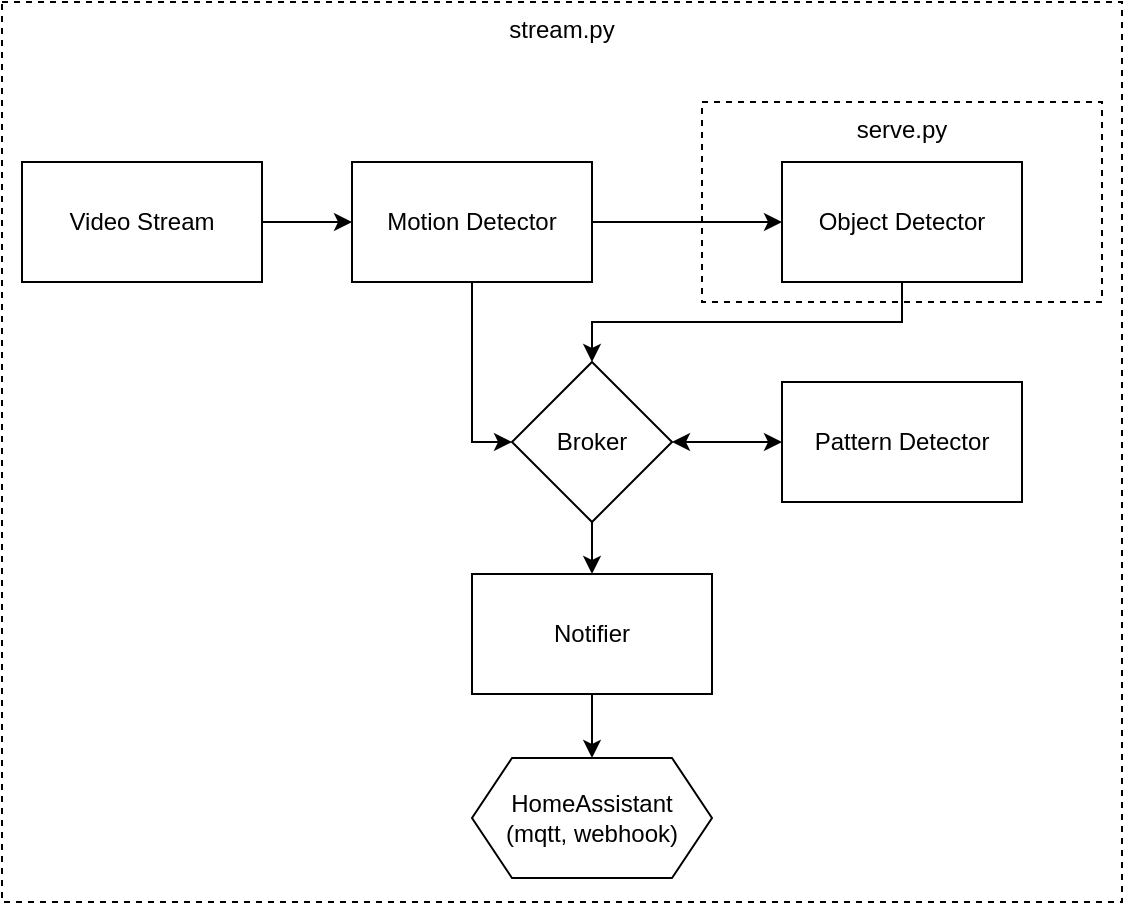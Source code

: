 <mxfile version="14.1.1" type="onedrive"><diagram id="JePjNC3rmKZSfvzic1CO" name="Page-1"><mxGraphModel dx="1426" dy="803" grid="1" gridSize="10" guides="1" tooltips="1" connect="1" arrows="1" fold="1" page="1" pageScale="1" pageWidth="850" pageHeight="1100" math="0" shadow="0"><root><mxCell id="0"/><mxCell id="1" parent="0"/><mxCell id="z0L5M0dTtgyHCCmr6DrH-13" value="stream.py" style="whiteSpace=wrap;html=1;rounded=0;dashed=1;fillColor=none;verticalAlign=top;" vertex="1" parent="1"><mxGeometry x="140" y="30" width="560" height="450" as="geometry"/></mxCell><mxCell id="z0L5M0dTtgyHCCmr6DrH-16" value="serve.py" style="whiteSpace=wrap;html=1;rounded=0;dashed=1;fillColor=none;verticalAlign=top;" vertex="1" parent="1"><mxGeometry x="490" y="80" width="200" height="100" as="geometry"/></mxCell><mxCell id="z0L5M0dTtgyHCCmr6DrH-3" value="" style="edgeStyle=orthogonalEdgeStyle;rounded=0;orthogonalLoop=1;jettySize=auto;html=1;" edge="1" parent="1" source="z0L5M0dTtgyHCCmr6DrH-1" target="z0L5M0dTtgyHCCmr6DrH-2"><mxGeometry relative="1" as="geometry"/></mxCell><mxCell id="z0L5M0dTtgyHCCmr6DrH-1" value="Video Stream" style="rounded=0;whiteSpace=wrap;html=1;" vertex="1" parent="1"><mxGeometry x="150" y="110" width="120" height="60" as="geometry"/></mxCell><mxCell id="z0L5M0dTtgyHCCmr6DrH-5" value="" style="edgeStyle=orthogonalEdgeStyle;rounded=0;orthogonalLoop=1;jettySize=auto;html=1;" edge="1" parent="1" source="z0L5M0dTtgyHCCmr6DrH-2" target="z0L5M0dTtgyHCCmr6DrH-4"><mxGeometry relative="1" as="geometry"/></mxCell><mxCell id="z0L5M0dTtgyHCCmr6DrH-23" style="edgeStyle=orthogonalEdgeStyle;rounded=0;orthogonalLoop=1;jettySize=auto;html=1;exitX=0.5;exitY=1;exitDx=0;exitDy=0;entryX=0;entryY=0.5;entryDx=0;entryDy=0;" edge="1" parent="1" source="z0L5M0dTtgyHCCmr6DrH-2" target="z0L5M0dTtgyHCCmr6DrH-6"><mxGeometry relative="1" as="geometry"/></mxCell><mxCell id="z0L5M0dTtgyHCCmr6DrH-2" value="Motion Detector" style="whiteSpace=wrap;html=1;rounded=0;" vertex="1" parent="1"><mxGeometry x="315" y="110" width="120" height="60" as="geometry"/></mxCell><mxCell id="z0L5M0dTtgyHCCmr6DrH-22" style="edgeStyle=orthogonalEdgeStyle;rounded=0;orthogonalLoop=1;jettySize=auto;html=1;exitX=0.5;exitY=1;exitDx=0;exitDy=0;" edge="1" parent="1" source="z0L5M0dTtgyHCCmr6DrH-4" target="z0L5M0dTtgyHCCmr6DrH-6"><mxGeometry relative="1" as="geometry"/></mxCell><mxCell id="z0L5M0dTtgyHCCmr6DrH-4" value="Object Detector" style="whiteSpace=wrap;html=1;rounded=0;" vertex="1" parent="1"><mxGeometry x="530" y="110" width="120" height="60" as="geometry"/></mxCell><mxCell id="z0L5M0dTtgyHCCmr6DrH-12" value="" style="edgeStyle=orthogonalEdgeStyle;rounded=0;orthogonalLoop=1;jettySize=auto;html=1;" edge="1" parent="1" source="z0L5M0dTtgyHCCmr6DrH-6" target="z0L5M0dTtgyHCCmr6DrH-11"><mxGeometry relative="1" as="geometry"/></mxCell><mxCell id="z0L5M0dTtgyHCCmr6DrH-20" value="" style="edgeStyle=orthogonalEdgeStyle;rounded=0;orthogonalLoop=1;jettySize=auto;html=1;startArrow=classic;startFill=1;" edge="1" parent="1" source="z0L5M0dTtgyHCCmr6DrH-6" target="z0L5M0dTtgyHCCmr6DrH-18"><mxGeometry relative="1" as="geometry"/></mxCell><mxCell id="z0L5M0dTtgyHCCmr6DrH-6" value="Broker" style="rhombus;whiteSpace=wrap;html=1;rounded=0;" vertex="1" parent="1"><mxGeometry x="395" y="210" width="80" height="80" as="geometry"/></mxCell><mxCell id="z0L5M0dTtgyHCCmr6DrH-15" value="" style="edgeStyle=orthogonalEdgeStyle;rounded=0;orthogonalLoop=1;jettySize=auto;html=1;" edge="1" parent="1" source="z0L5M0dTtgyHCCmr6DrH-11" target="z0L5M0dTtgyHCCmr6DrH-14"><mxGeometry relative="1" as="geometry"/></mxCell><mxCell id="z0L5M0dTtgyHCCmr6DrH-11" value="Notifier" style="whiteSpace=wrap;html=1;rounded=0;" vertex="1" parent="1"><mxGeometry x="375" y="316" width="120" height="60" as="geometry"/></mxCell><mxCell id="z0L5M0dTtgyHCCmr6DrH-14" value="HomeAssistant&lt;br&gt;(mqtt, webhook)" style="shape=hexagon;perimeter=hexagonPerimeter2;whiteSpace=wrap;html=1;fixedSize=1;rounded=0;" vertex="1" parent="1"><mxGeometry x="375" y="408" width="120" height="60" as="geometry"/></mxCell><mxCell id="z0L5M0dTtgyHCCmr6DrH-18" value="Pattern Detector" style="whiteSpace=wrap;html=1;rounded=0;" vertex="1" parent="1"><mxGeometry x="530" y="220" width="120" height="60" as="geometry"/></mxCell></root></mxGraphModel></diagram></mxfile>